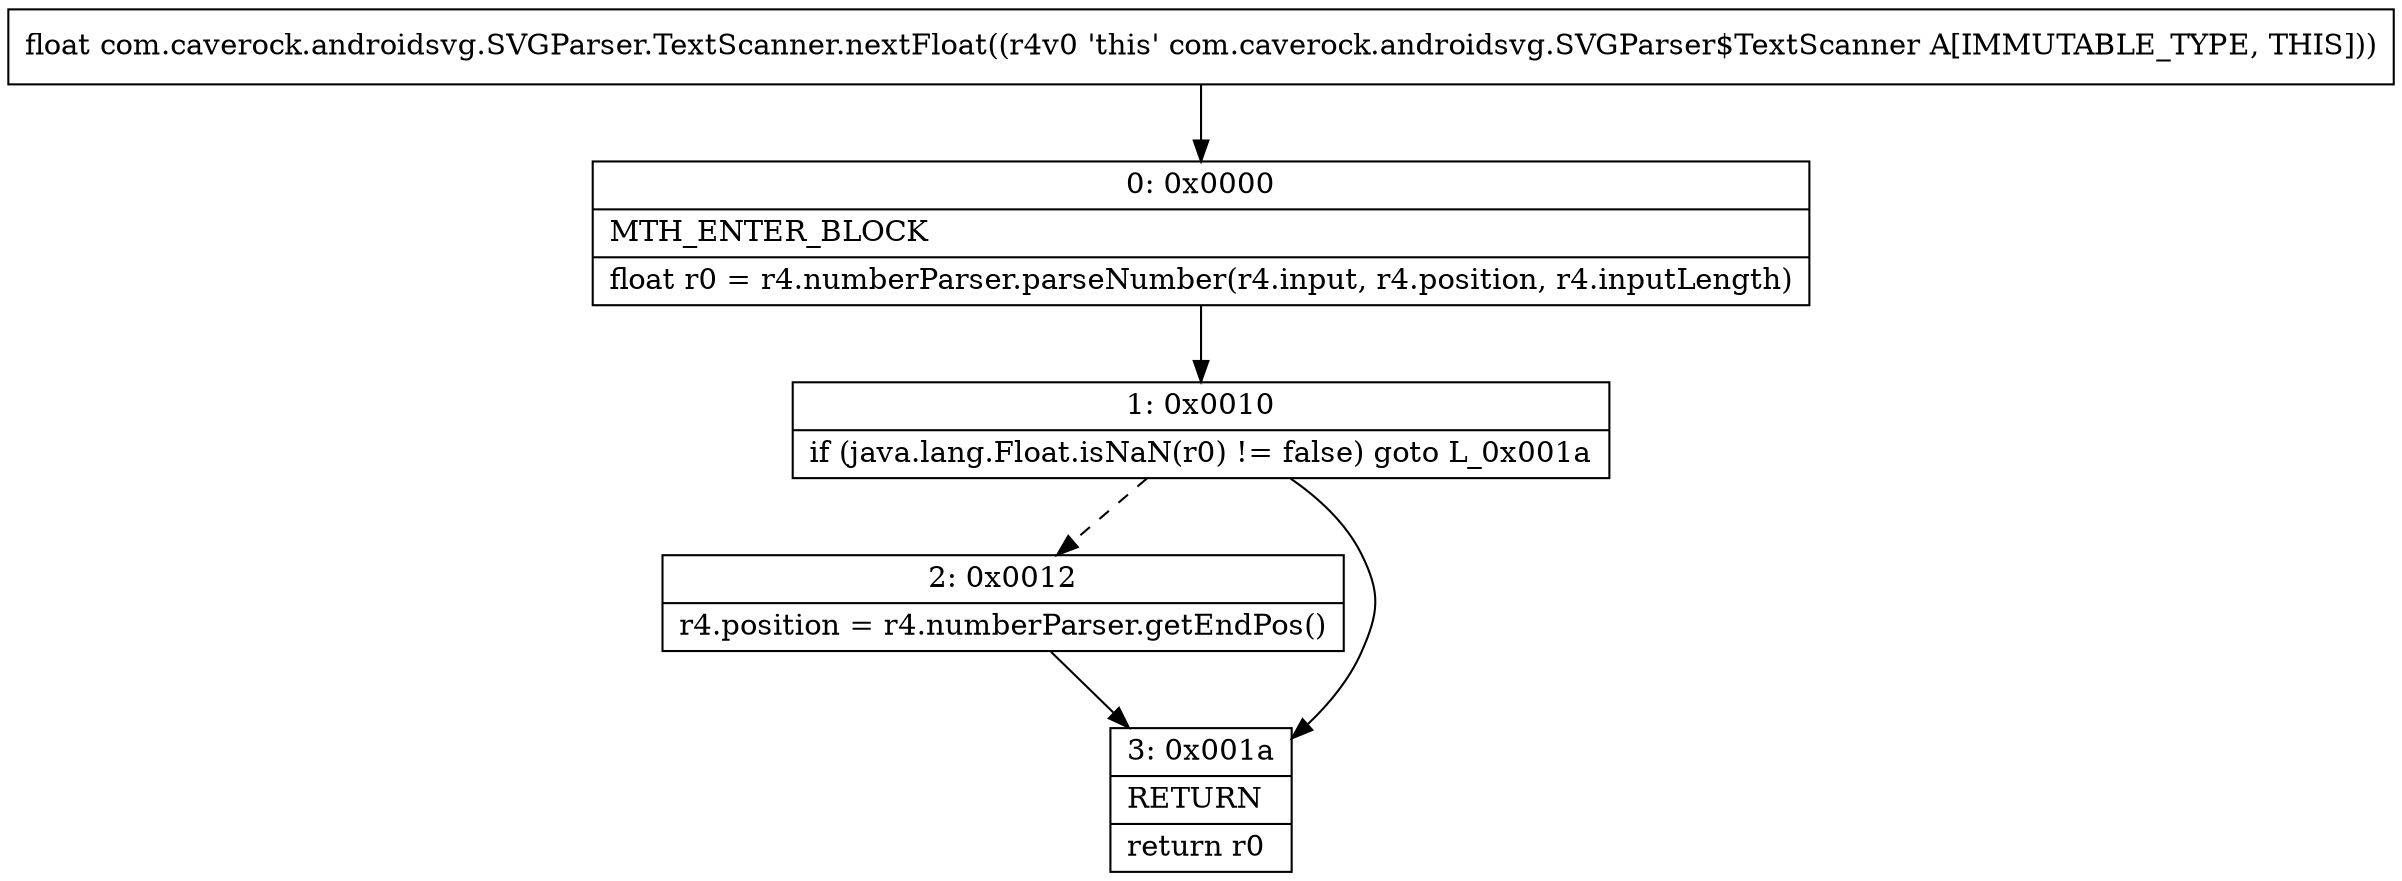 digraph "CFG forcom.caverock.androidsvg.SVGParser.TextScanner.nextFloat()F" {
Node_0 [shape=record,label="{0\:\ 0x0000|MTH_ENTER_BLOCK\l|float r0 = r4.numberParser.parseNumber(r4.input, r4.position, r4.inputLength)\l}"];
Node_1 [shape=record,label="{1\:\ 0x0010|if (java.lang.Float.isNaN(r0) != false) goto L_0x001a\l}"];
Node_2 [shape=record,label="{2\:\ 0x0012|r4.position = r4.numberParser.getEndPos()\l}"];
Node_3 [shape=record,label="{3\:\ 0x001a|RETURN\l|return r0\l}"];
MethodNode[shape=record,label="{float com.caverock.androidsvg.SVGParser.TextScanner.nextFloat((r4v0 'this' com.caverock.androidsvg.SVGParser$TextScanner A[IMMUTABLE_TYPE, THIS])) }"];
MethodNode -> Node_0;
Node_0 -> Node_1;
Node_1 -> Node_2[style=dashed];
Node_1 -> Node_3;
Node_2 -> Node_3;
}

